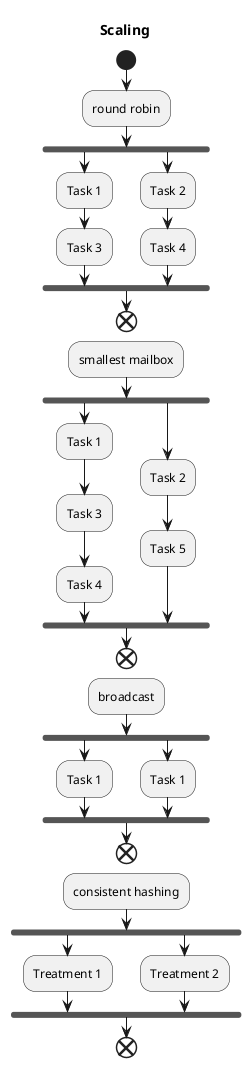 @startuml
title Scaling
start

:round robin;
  fork
	:Task 1;
	:Task 3;
  fork again
	:Task 2;
	:Task 4;
  end fork
end


:smallest mailbox;
  fork
	:Task 1;
	:Task 3;
	:Task 4;
  fork again
	:Task 2;
	:Task 5;
  end fork
end


:broadcast;
  fork
	:Task 1;
  fork again
	:Task 1;
  end fork
end




:consistent hashing;
  fork
	:Treatment 1;
  fork again
	:Treatment 2;
  end fork
end



@enduml
